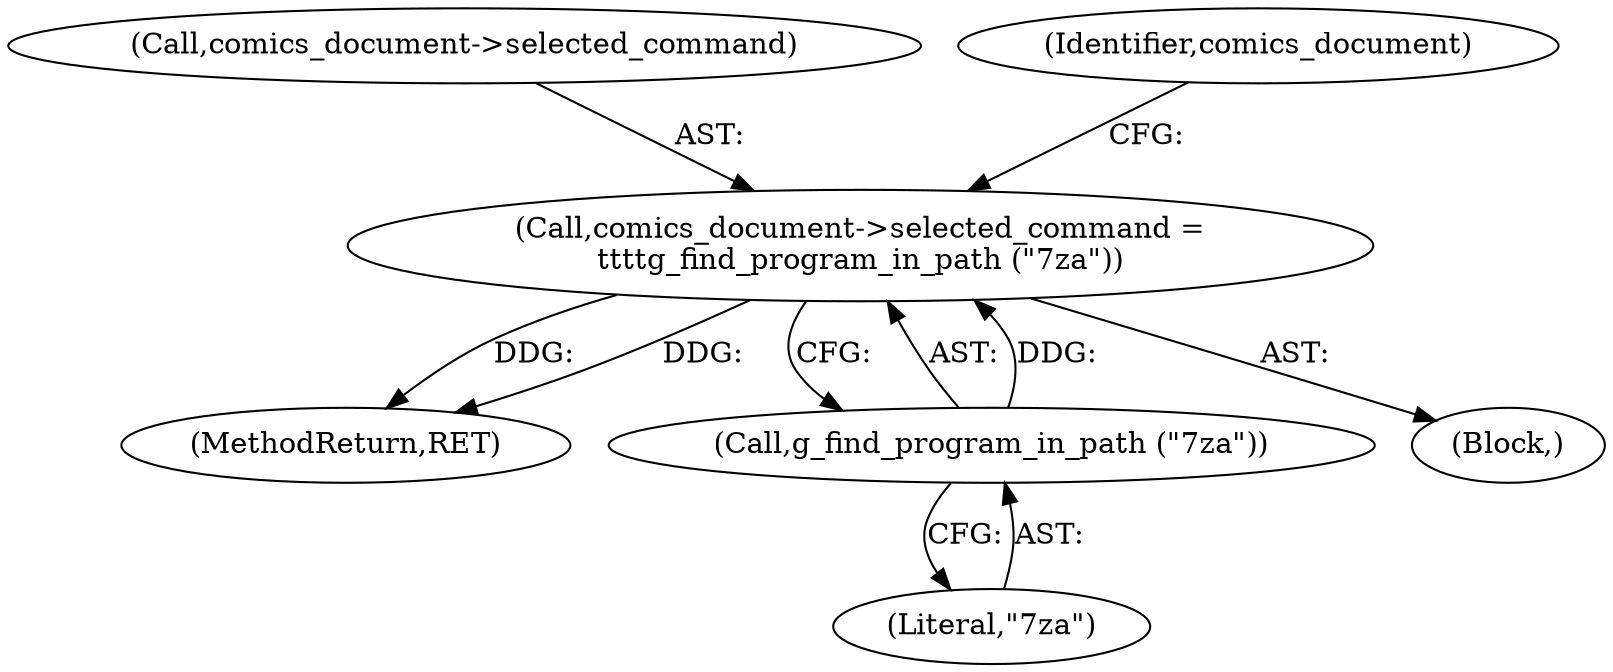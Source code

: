 digraph "0_evince_717df38fd8509bf883b70d680c9b1b3cf36732ee@pointer" {
"1000353" [label="(Call,comics_document->selected_command =\n\t\t\t\tg_find_program_in_path (\"7za\"))"];
"1000357" [label="(Call,g_find_program_in_path (\"7za\"))"];
"1000472" [label="(MethodReturn,RET)"];
"1000334" [label="(Block,)"];
"1000354" [label="(Call,comics_document->selected_command)"];
"1000353" [label="(Call,comics_document->selected_command =\n\t\t\t\tg_find_program_in_path (\"7za\"))"];
"1000361" [label="(Identifier,comics_document)"];
"1000357" [label="(Call,g_find_program_in_path (\"7za\"))"];
"1000358" [label="(Literal,\"7za\")"];
"1000353" -> "1000334"  [label="AST: "];
"1000353" -> "1000357"  [label="CFG: "];
"1000354" -> "1000353"  [label="AST: "];
"1000357" -> "1000353"  [label="AST: "];
"1000361" -> "1000353"  [label="CFG: "];
"1000353" -> "1000472"  [label="DDG: "];
"1000353" -> "1000472"  [label="DDG: "];
"1000357" -> "1000353"  [label="DDG: "];
"1000357" -> "1000358"  [label="CFG: "];
"1000358" -> "1000357"  [label="AST: "];
}
